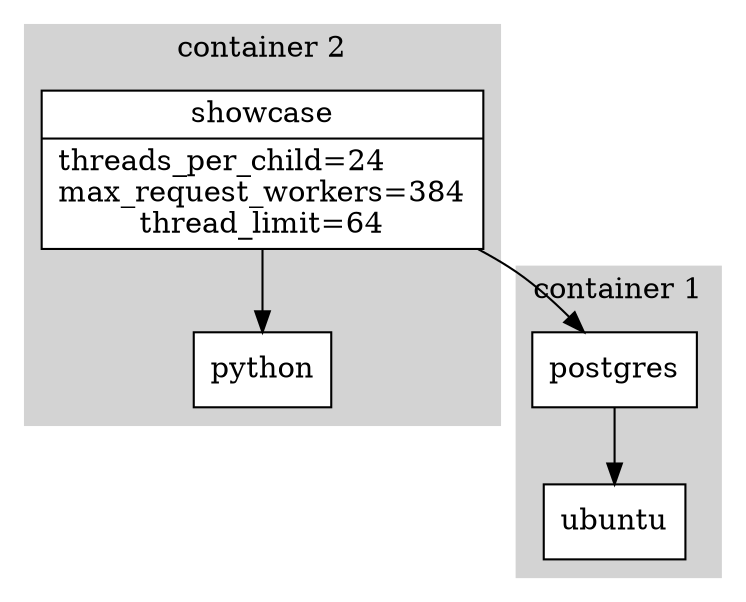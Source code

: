 digraph Config {
  node [shape="record",style="filled",fillcolor="white"];
  subgraph cluster_1 {
    label="container 1";
    style="filled";
    color="lightgrey";
    postgres_0 [label="postgres"];
    ubuntu_0 [label="ubuntu"];
    postgres_0 -> ubuntu_0;
  }
  subgraph cluster_2 {
    label="container 2";
    style="filled";
    color="lightgrey";
    showcase_0 [label="{showcase|threads_per_child=24\lmax_request_workers=384\lthread_limit=64}"];
    python_0 [label="python"];
    showcase_0 -> python_0;
  }
  showcase_0 -> postgres_0;
}
